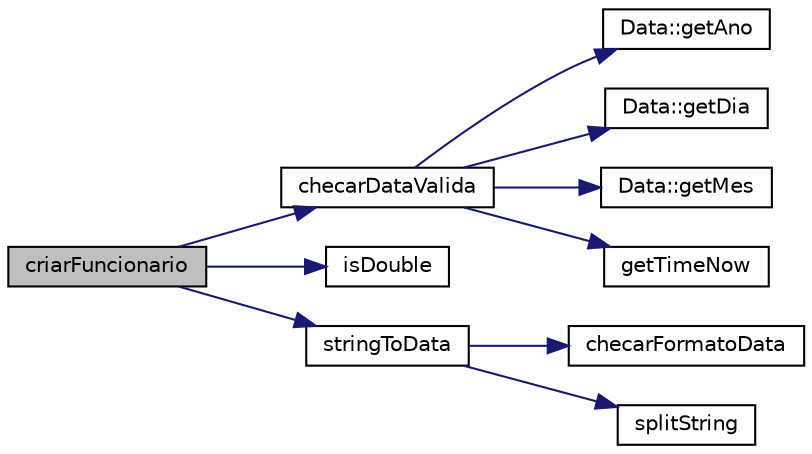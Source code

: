 digraph "criarFuncionario"
{
  edge [fontname="Helvetica",fontsize="10",labelfontname="Helvetica",labelfontsize="10"];
  node [fontname="Helvetica",fontsize="10",shape=record];
  rankdir="LR";
  Node11 [label="criarFuncionario",height=0.2,width=0.4,color="black", fillcolor="grey75", style="filled", fontcolor="black"];
  Node11 -> Node12 [color="midnightblue",fontsize="10",style="solid",fontname="Helvetica"];
  Node12 [label="checarDataValida",height=0.2,width=0.4,color="black", fillcolor="white", style="filled",URL="$data_util_8cpp.html#a2a24ccad757742d831c83c03a8ffed25",tooltip="checa se uma data é valida "];
  Node12 -> Node13 [color="midnightblue",fontsize="10",style="solid",fontname="Helvetica"];
  Node13 [label="Data::getAno",height=0.2,width=0.4,color="black", fillcolor="white", style="filled",URL="$class_data.html#a7d2fdbe9b9944becc3386b266d65bc4d"];
  Node12 -> Node14 [color="midnightblue",fontsize="10",style="solid",fontname="Helvetica"];
  Node14 [label="Data::getDia",height=0.2,width=0.4,color="black", fillcolor="white", style="filled",URL="$class_data.html#a72d6bfb5a3bc9a8acb1d9df70de822b7"];
  Node12 -> Node15 [color="midnightblue",fontsize="10",style="solid",fontname="Helvetica"];
  Node15 [label="Data::getMes",height=0.2,width=0.4,color="black", fillcolor="white", style="filled",URL="$class_data.html#ad8a045c146f1a6fdda7a276847e147bf"];
  Node12 -> Node16 [color="midnightblue",fontsize="10",style="solid",fontname="Helvetica"];
  Node16 [label="getTimeNow",height=0.2,width=0.4,color="black", fillcolor="white", style="filled",URL="$data_util_8cpp.html#ad100680968c5c4c8dd7bf68053748baa",tooltip="retorna a data atual "];
  Node11 -> Node17 [color="midnightblue",fontsize="10",style="solid",fontname="Helvetica"];
  Node17 [label="isDouble",height=0.2,width=0.4,color="black", fillcolor="white", style="filled",URL="$string_util_8cpp.html#ae027b72928c5904aee018b7155142b95",tooltip="checa se uma string pode ser um double "];
  Node11 -> Node18 [color="midnightblue",fontsize="10",style="solid",fontname="Helvetica"];
  Node18 [label="stringToData",height=0.2,width=0.4,color="black", fillcolor="white", style="filled",URL="$data_util_8cpp.html#a8fae270d43f81f88f9b44ba57f04899e",tooltip="converte string para data "];
  Node18 -> Node19 [color="midnightblue",fontsize="10",style="solid",fontname="Helvetica"];
  Node19 [label="checarFormatoData",height=0.2,width=0.4,color="black", fillcolor="white", style="filled",URL="$data_util_8cpp.html#a15d4891ce17cdf42c7537f29114b5c20",tooltip="checa se uma string está no formato dd/mm/yyyy "];
  Node18 -> Node20 [color="midnightblue",fontsize="10",style="solid",fontname="Helvetica"];
  Node20 [label="splitString",height=0.2,width=0.4,color="black", fillcolor="white", style="filled",URL="$string_util_8cpp.html#a03e1248c7693b70010fcc583e8ce2f44",tooltip="fatia uma string em substrings tendo o separador como referencia "];
}

